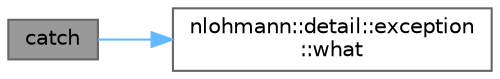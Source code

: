 digraph "catch"
{
 // LATEX_PDF_SIZE
  bgcolor="transparent";
  edge [fontname=Helvetica,fontsize=10,labelfontname=Helvetica,labelfontsize=10];
  node [fontname=Helvetica,fontsize=10,shape=box,height=0.2,width=0.4];
  rankdir="LR";
  Node1 [id="Node000001",label="catch",height=0.2,width=0.4,color="gray40", fillcolor="grey60", style="filled", fontcolor="black",tooltip=" "];
  Node1 -> Node2 [id="edge1_Node000001_Node000002",color="steelblue1",style="solid",tooltip=" "];
  Node2 [id="Node000002",label="nlohmann::detail::exception\l::what",height=0.2,width=0.4,color="grey40", fillcolor="white", style="filled",URL="$classnlohmann_1_1detail_1_1exception.html#ad863f4455f8bb2ea006a78e6fcf0b090",tooltip="returns the explanatory string"];
}
